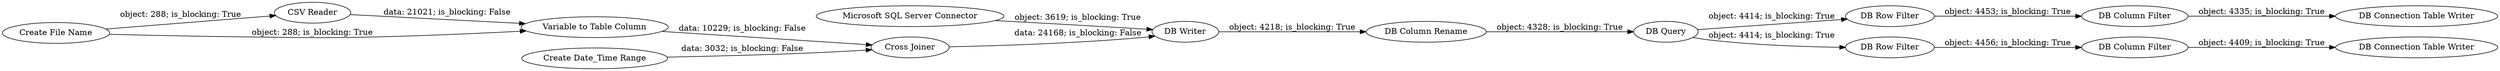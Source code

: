 digraph {
	"-1292315713406131950_53" [label="Microsoft SQL Server Connector"]
	"-1292315713406131950_60" [label="Cross Joiner"]
	"-1292315713406131950_56" [label="DB Connection Table Writer"]
	"-1292315713406131950_63" [label="DB Query"]
	"-1292315713406131950_8" [label="DB Writer"]
	"-1292315713406131950_62" [label="DB Column Filter"]
	"-1292315713406131950_54" [label="DB Row Filter"]
	"-1292315713406131950_57" [label="DB Connection Table Writer"]
	"-1292315713406131950_64" [label="DB Column Rename"]
	"-1292315713406131950_2" [label="Create File Name"]
	"-1292315713406131950_1" [label="CSV Reader"]
	"-1292315713406131950_58" [label="Variable to Table Column"]
	"-1292315713406131950_55" [label="DB Row Filter"]
	"-1292315713406131950_59" [label="Create Date_Time Range"]
	"-1292315713406131950_61" [label="DB Column Filter"]
	"-1292315713406131950_59" -> "-1292315713406131950_60" [label="data: 3032; is_blocking: False"]
	"-1292315713406131950_63" -> "-1292315713406131950_54" [label="object: 4414; is_blocking: True"]
	"-1292315713406131950_61" -> "-1292315713406131950_56" [label="object: 4335; is_blocking: True"]
	"-1292315713406131950_62" -> "-1292315713406131950_57" [label="object: 4409; is_blocking: True"]
	"-1292315713406131950_58" -> "-1292315713406131950_60" [label="data: 10229; is_blocking: False"]
	"-1292315713406131950_55" -> "-1292315713406131950_62" [label="object: 4456; is_blocking: True"]
	"-1292315713406131950_8" -> "-1292315713406131950_64" [label="object: 4218; is_blocking: True"]
	"-1292315713406131950_2" -> "-1292315713406131950_1" [label="object: 288; is_blocking: True"]
	"-1292315713406131950_60" -> "-1292315713406131950_8" [label="data: 24168; is_blocking: False"]
	"-1292315713406131950_53" -> "-1292315713406131950_8" [label="object: 3619; is_blocking: True"]
	"-1292315713406131950_2" -> "-1292315713406131950_58" [label="object: 288; is_blocking: True"]
	"-1292315713406131950_63" -> "-1292315713406131950_55" [label="object: 4414; is_blocking: True"]
	"-1292315713406131950_64" -> "-1292315713406131950_63" [label="object: 4328; is_blocking: True"]
	"-1292315713406131950_1" -> "-1292315713406131950_58" [label="data: 21021; is_blocking: False"]
	"-1292315713406131950_54" -> "-1292315713406131950_61" [label="object: 4453; is_blocking: True"]
	rankdir=LR
}
